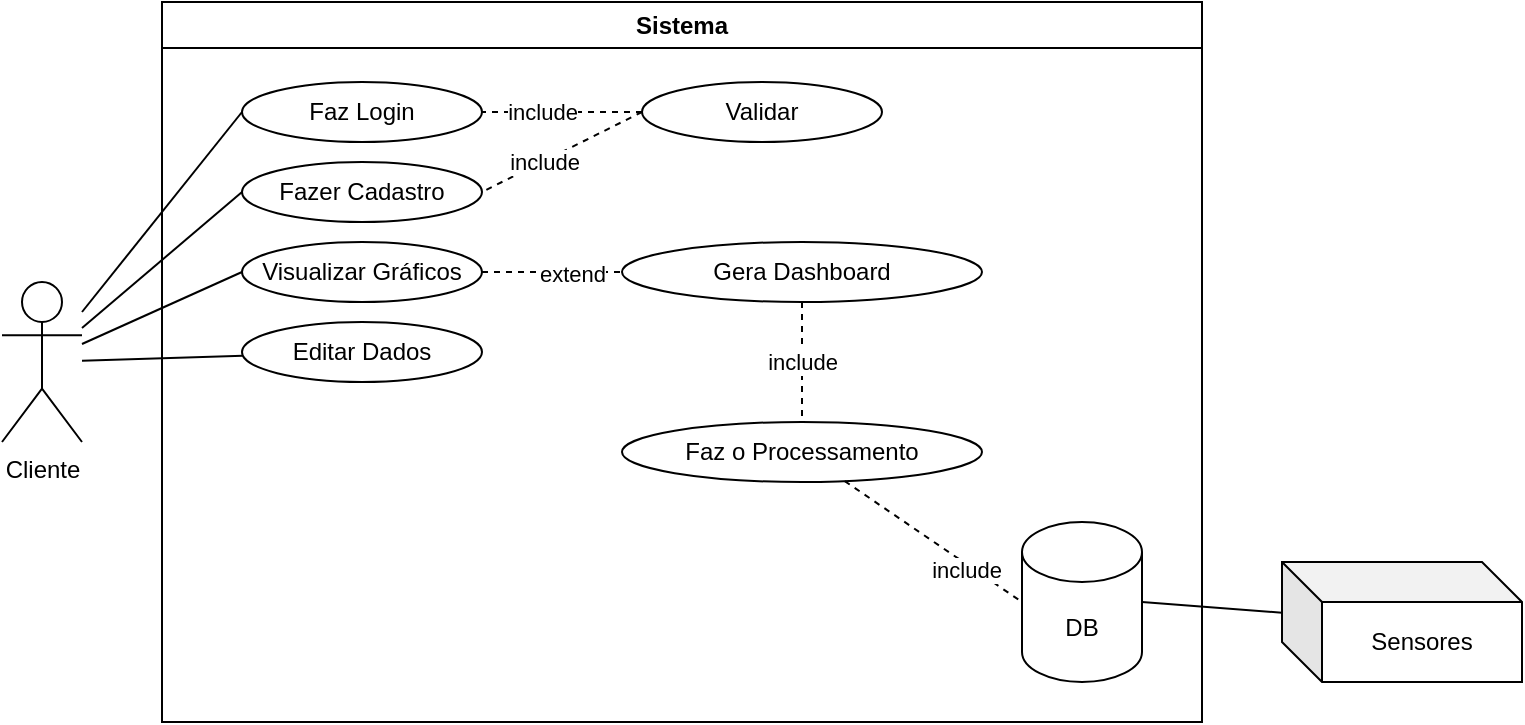 <mxfile version="28.2.7">
  <diagram name="Página-1" id="XZR_SPmcq3rBzVVqFf2r">
    <mxGraphModel dx="983" dy="531" grid="1" gridSize="10" guides="1" tooltips="1" connect="1" arrows="1" fold="1" page="1" pageScale="1" pageWidth="827" pageHeight="1169" math="0" shadow="0">
      <root>
        <mxCell id="0" />
        <mxCell id="1" parent="0" />
        <mxCell id="0VcdrI4uX9v3S0bcF42D-5" style="rounded=0;orthogonalLoop=1;jettySize=auto;html=1;entryX=0;entryY=0.5;entryDx=0;entryDy=0;endArrow=none;endFill=0;" edge="1" parent="1" source="0VcdrI4uX9v3S0bcF42D-1" target="0VcdrI4uX9v3S0bcF42D-4">
          <mxGeometry relative="1" as="geometry" />
        </mxCell>
        <mxCell id="0VcdrI4uX9v3S0bcF42D-8" style="rounded=0;orthogonalLoop=1;jettySize=auto;html=1;entryX=0;entryY=0.5;entryDx=0;entryDy=0;endArrow=none;endFill=0;" edge="1" parent="1" source="0VcdrI4uX9v3S0bcF42D-1" target="0VcdrI4uX9v3S0bcF42D-6">
          <mxGeometry relative="1" as="geometry" />
        </mxCell>
        <mxCell id="0VcdrI4uX9v3S0bcF42D-10" style="rounded=0;orthogonalLoop=1;jettySize=auto;html=1;entryX=0;entryY=0.5;entryDx=0;entryDy=0;endArrow=none;endFill=0;" edge="1" parent="1" source="0VcdrI4uX9v3S0bcF42D-1" target="0VcdrI4uX9v3S0bcF42D-9">
          <mxGeometry relative="1" as="geometry" />
        </mxCell>
        <mxCell id="0VcdrI4uX9v3S0bcF42D-12" style="rounded=0;orthogonalLoop=1;jettySize=auto;html=1;endArrow=none;endFill=0;" edge="1" parent="1" source="0VcdrI4uX9v3S0bcF42D-1" target="0VcdrI4uX9v3S0bcF42D-11">
          <mxGeometry relative="1" as="geometry" />
        </mxCell>
        <mxCell id="0VcdrI4uX9v3S0bcF42D-1" value="Cliente" style="shape=umlActor;verticalLabelPosition=bottom;verticalAlign=top;html=1;outlineConnect=0;" vertex="1" parent="1">
          <mxGeometry x="40" y="240" width="40" height="80" as="geometry" />
        </mxCell>
        <mxCell id="0VcdrI4uX9v3S0bcF42D-2" value="Sistema" style="swimlane;whiteSpace=wrap;html=1;movable=1;resizable=1;rotatable=1;deletable=1;editable=1;locked=0;connectable=1;" vertex="1" parent="1">
          <mxGeometry x="120" y="100" width="520" height="360" as="geometry" />
        </mxCell>
        <mxCell id="0VcdrI4uX9v3S0bcF42D-4" value="Faz Login" style="ellipse;whiteSpace=wrap;html=1;" vertex="1" parent="1">
          <mxGeometry x="160" y="140" width="120" height="30" as="geometry" />
        </mxCell>
        <mxCell id="0VcdrI4uX9v3S0bcF42D-6" value="Fazer Cadastro" style="ellipse;whiteSpace=wrap;html=1;" vertex="1" parent="1">
          <mxGeometry x="160" y="180" width="120" height="30" as="geometry" />
        </mxCell>
        <mxCell id="0VcdrI4uX9v3S0bcF42D-9" value="Visualizar Gráficos" style="ellipse;whiteSpace=wrap;html=1;" vertex="1" parent="1">
          <mxGeometry x="160" y="220" width="120" height="30" as="geometry" />
        </mxCell>
        <mxCell id="0VcdrI4uX9v3S0bcF42D-11" value="Editar Dados" style="ellipse;whiteSpace=wrap;html=1;" vertex="1" parent="1">
          <mxGeometry x="160" y="260" width="120" height="30" as="geometry" />
        </mxCell>
        <mxCell id="0VcdrI4uX9v3S0bcF42D-16" style="rounded=0;orthogonalLoop=1;jettySize=auto;html=1;entryX=1;entryY=0.5;entryDx=0;entryDy=0;endArrow=none;endFill=0;dashed=1;" edge="1" parent="1" source="0VcdrI4uX9v3S0bcF42D-14" target="0VcdrI4uX9v3S0bcF42D-4">
          <mxGeometry relative="1" as="geometry" />
        </mxCell>
        <mxCell id="0VcdrI4uX9v3S0bcF42D-17" value="include" style="edgeLabel;html=1;align=center;verticalAlign=middle;resizable=0;points=[];" vertex="1" connectable="0" parent="0VcdrI4uX9v3S0bcF42D-16">
          <mxGeometry x="-0.411" relative="1" as="geometry">
            <mxPoint x="-27" as="offset" />
          </mxGeometry>
        </mxCell>
        <mxCell id="0VcdrI4uX9v3S0bcF42D-14" value="Validar" style="ellipse;whiteSpace=wrap;html=1;" vertex="1" parent="1">
          <mxGeometry x="360" y="140" width="120" height="30" as="geometry" />
        </mxCell>
        <mxCell id="0VcdrI4uX9v3S0bcF42D-19" style="rounded=0;orthogonalLoop=1;jettySize=auto;html=1;entryX=1;entryY=0.5;entryDx=0;entryDy=0;endArrow=none;endFill=0;dashed=1;exitX=0;exitY=0.5;exitDx=0;exitDy=0;" edge="1" parent="1" source="0VcdrI4uX9v3S0bcF42D-14" target="0VcdrI4uX9v3S0bcF42D-6">
          <mxGeometry relative="1" as="geometry">
            <mxPoint x="450" y="250" as="sourcePoint" />
            <mxPoint x="370" y="250" as="targetPoint" />
          </mxGeometry>
        </mxCell>
        <mxCell id="0VcdrI4uX9v3S0bcF42D-20" value="include" style="edgeLabel;html=1;align=center;verticalAlign=middle;resizable=0;points=[];" vertex="1" connectable="0" parent="0VcdrI4uX9v3S0bcF42D-19">
          <mxGeometry x="-0.411" relative="1" as="geometry">
            <mxPoint x="-26" y="13" as="offset" />
          </mxGeometry>
        </mxCell>
        <mxCell id="0VcdrI4uX9v3S0bcF42D-22" value="DB" style="shape=cylinder3;whiteSpace=wrap;html=1;boundedLbl=1;backgroundOutline=1;size=15;" vertex="1" parent="1">
          <mxGeometry x="550" y="360" width="60" height="80" as="geometry" />
        </mxCell>
        <mxCell id="0VcdrI4uX9v3S0bcF42D-23" value="Sensores" style="shape=cube;whiteSpace=wrap;html=1;boundedLbl=1;backgroundOutline=1;darkOpacity=0.05;darkOpacity2=0.1;" vertex="1" parent="1">
          <mxGeometry x="680" y="380" width="120" height="60" as="geometry" />
        </mxCell>
        <mxCell id="0VcdrI4uX9v3S0bcF42D-24" style="rounded=0;orthogonalLoop=1;jettySize=auto;html=1;entryX=1;entryY=0.5;entryDx=0;entryDy=0;entryPerimeter=0;endArrow=none;endFill=0;" edge="1" parent="1" source="0VcdrI4uX9v3S0bcF42D-23" target="0VcdrI4uX9v3S0bcF42D-22">
          <mxGeometry relative="1" as="geometry" />
        </mxCell>
        <mxCell id="0VcdrI4uX9v3S0bcF42D-25" value="" style="endArrow=none;html=1;rounded=0;exitX=1;exitY=0.5;exitDx=0;exitDy=0;entryX=0;entryY=0.5;entryDx=0;entryDy=0;dashed=1;" edge="1" parent="1" source="0VcdrI4uX9v3S0bcF42D-9" target="0VcdrI4uX9v3S0bcF42D-31">
          <mxGeometry width="50" height="50" relative="1" as="geometry">
            <mxPoint x="280" y="280" as="sourcePoint" />
            <mxPoint x="380" y="330" as="targetPoint" />
          </mxGeometry>
        </mxCell>
        <mxCell id="0VcdrI4uX9v3S0bcF42D-28" value="extend" style="edgeLabel;html=1;align=center;verticalAlign=middle;resizable=0;points=[];" vertex="1" connectable="0" parent="0VcdrI4uX9v3S0bcF42D-25">
          <mxGeometry x="0.268" y="-1" relative="1" as="geometry">
            <mxPoint as="offset" />
          </mxGeometry>
        </mxCell>
        <mxCell id="0VcdrI4uX9v3S0bcF42D-26" value="Faz o Processamento" style="ellipse;whiteSpace=wrap;html=1;" vertex="1" parent="1">
          <mxGeometry x="350" y="310" width="180" height="30" as="geometry" />
        </mxCell>
        <mxCell id="0VcdrI4uX9v3S0bcF42D-27" style="rounded=0;orthogonalLoop=1;jettySize=auto;html=1;entryX=0;entryY=0.5;entryDx=0;entryDy=0;entryPerimeter=0;dashed=1;endArrow=none;endFill=0;" edge="1" parent="1" source="0VcdrI4uX9v3S0bcF42D-26" target="0VcdrI4uX9v3S0bcF42D-22">
          <mxGeometry relative="1" as="geometry" />
        </mxCell>
        <mxCell id="0VcdrI4uX9v3S0bcF42D-30" value="&lt;div&gt;include&lt;/div&gt;" style="edgeLabel;html=1;align=center;verticalAlign=middle;resizable=0;points=[];" vertex="1" connectable="0" parent="0VcdrI4uX9v3S0bcF42D-27">
          <mxGeometry x="0.403" y="-2" relative="1" as="geometry">
            <mxPoint as="offset" />
          </mxGeometry>
        </mxCell>
        <mxCell id="0VcdrI4uX9v3S0bcF42D-32" style="edgeStyle=orthogonalEdgeStyle;rounded=0;orthogonalLoop=1;jettySize=auto;html=1;entryX=0.5;entryY=0;entryDx=0;entryDy=0;dashed=1;endArrow=none;endFill=0;" edge="1" parent="1" source="0VcdrI4uX9v3S0bcF42D-31" target="0VcdrI4uX9v3S0bcF42D-26">
          <mxGeometry relative="1" as="geometry" />
        </mxCell>
        <mxCell id="0VcdrI4uX9v3S0bcF42D-33" value="&lt;div&gt;include&lt;/div&gt;" style="edgeLabel;html=1;align=center;verticalAlign=middle;resizable=0;points=[];" vertex="1" connectable="0" parent="0VcdrI4uX9v3S0bcF42D-32">
          <mxGeometry x="0.116" relative="1" as="geometry">
            <mxPoint y="-4" as="offset" />
          </mxGeometry>
        </mxCell>
        <mxCell id="0VcdrI4uX9v3S0bcF42D-31" value="Gera Dashboard" style="ellipse;whiteSpace=wrap;html=1;" vertex="1" parent="1">
          <mxGeometry x="350" y="220" width="180" height="30" as="geometry" />
        </mxCell>
      </root>
    </mxGraphModel>
  </diagram>
</mxfile>
